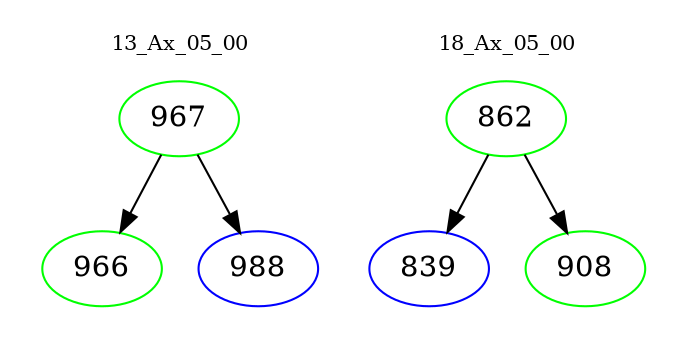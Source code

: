 digraph{
subgraph cluster_0 {
color = white
label = "13_Ax_05_00";
fontsize=10;
T0_967 [label="967", color="green"]
T0_967 -> T0_966 [color="black"]
T0_966 [label="966", color="green"]
T0_967 -> T0_988 [color="black"]
T0_988 [label="988", color="blue"]
}
subgraph cluster_1 {
color = white
label = "18_Ax_05_00";
fontsize=10;
T1_862 [label="862", color="green"]
T1_862 -> T1_839 [color="black"]
T1_839 [label="839", color="blue"]
T1_862 -> T1_908 [color="black"]
T1_908 [label="908", color="green"]
}
}
